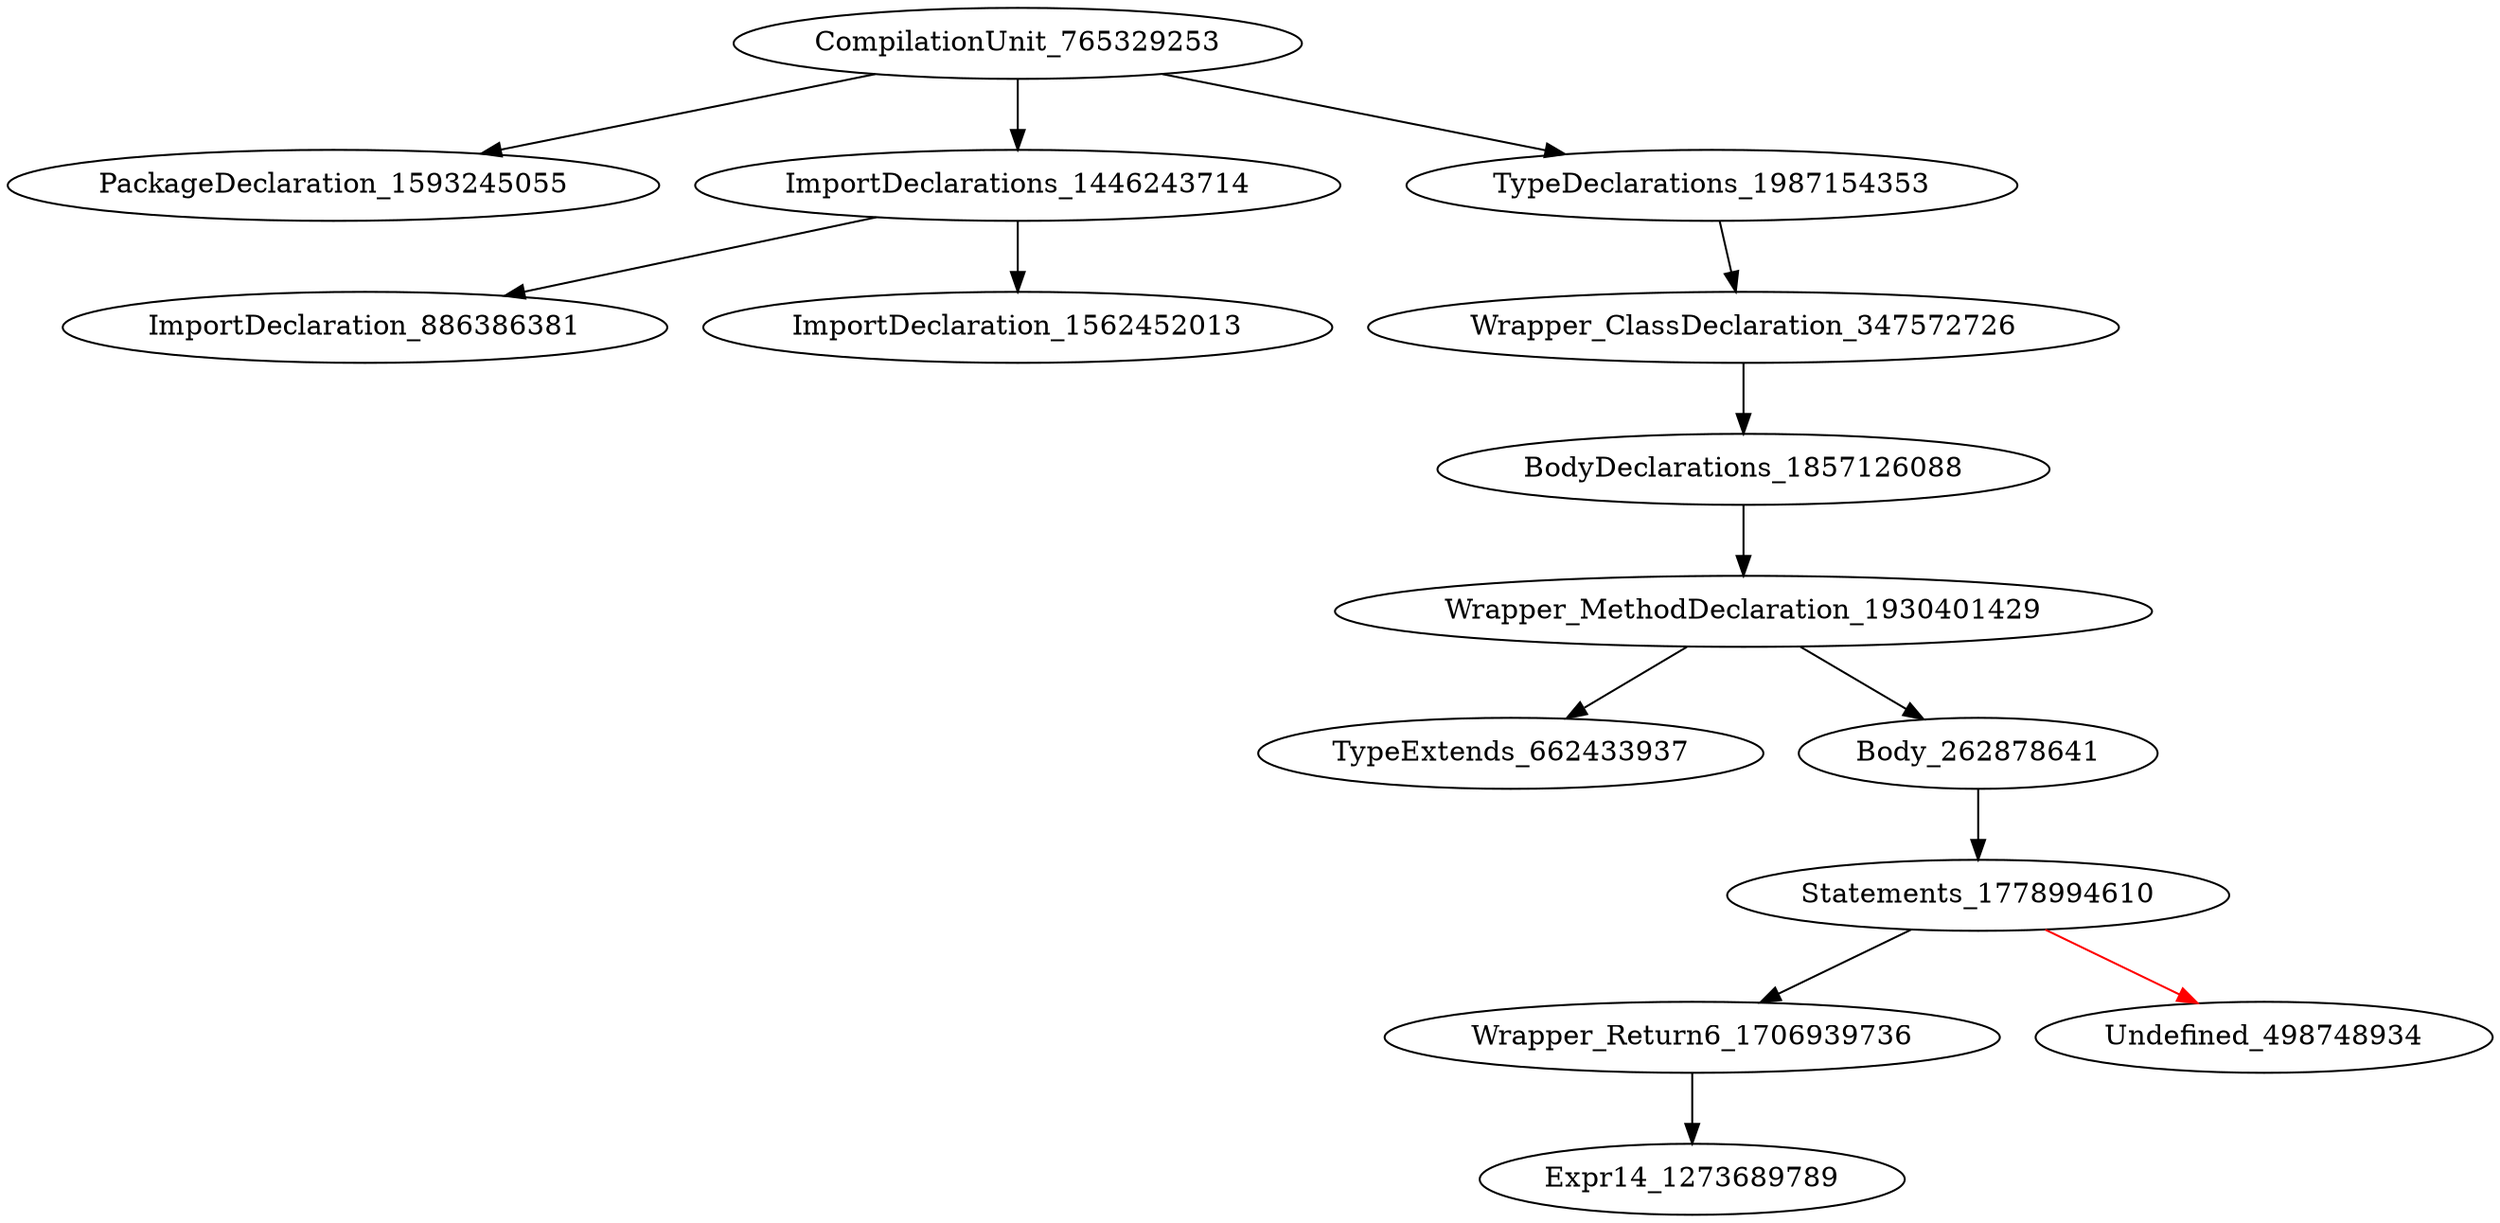 digraph {
CompilationUnit_765329253 -> PackageDeclaration_1593245055
CompilationUnit_765329253 -> ImportDeclarations_1446243714
CompilationUnit_765329253 -> TypeDeclarations_1987154353
ImportDeclarations_1446243714 -> ImportDeclaration_886386381
ImportDeclarations_1446243714 -> ImportDeclaration_1562452013
TypeDeclarations_1987154353 -> Wrapper_ClassDeclaration_347572726
Wrapper_ClassDeclaration_347572726 -> BodyDeclarations_1857126088
BodyDeclarations_1857126088 -> Wrapper_MethodDeclaration_1930401429
Wrapper_MethodDeclaration_1930401429 -> TypeExtends_662433937
Wrapper_MethodDeclaration_1930401429 -> Body_262878641
Body_262878641 -> Statements_1778994610
Statements_1778994610 -> Wrapper_Return6_1706939736
Statements_1778994610 -> Undefined_498748934 [color = red] 
Wrapper_Return6_1706939736 -> Expr14_1273689789
}
